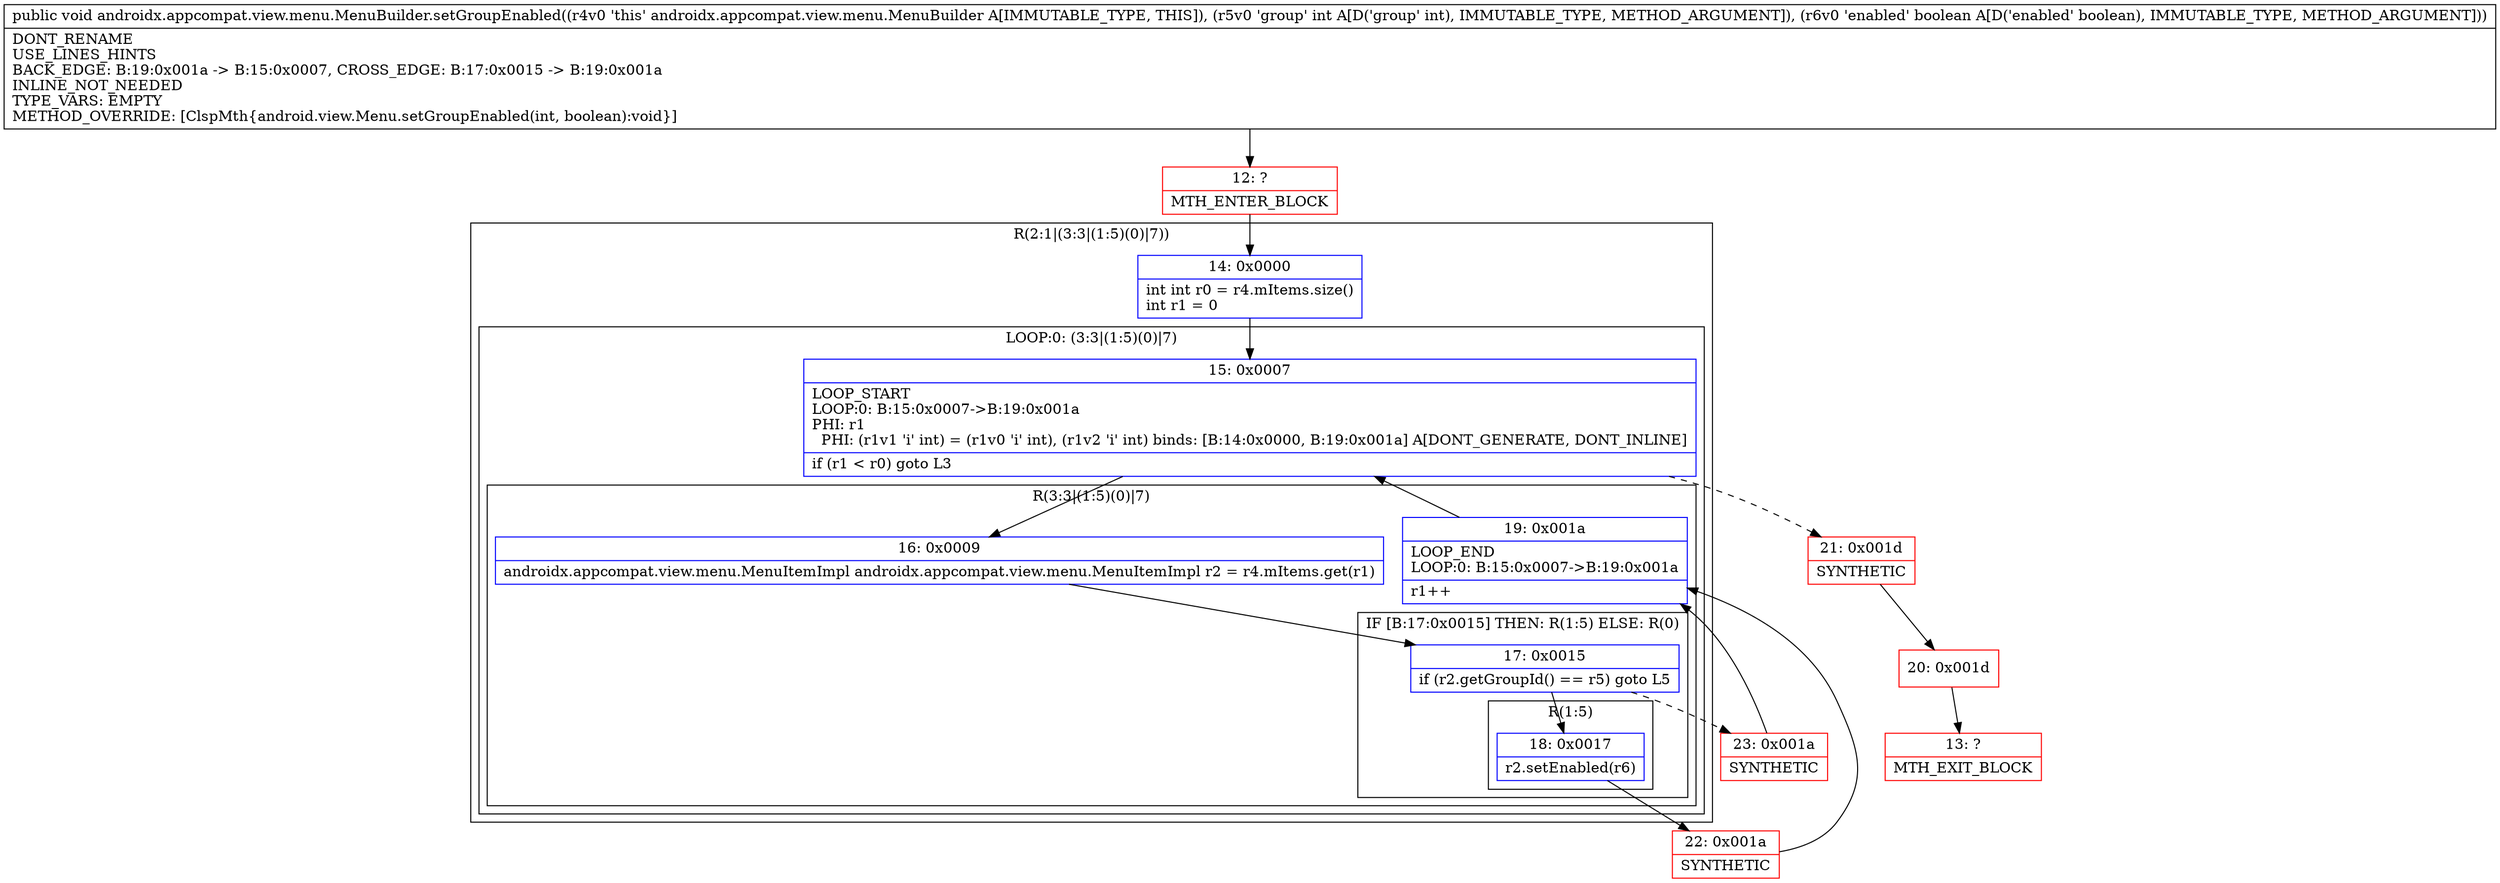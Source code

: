 digraph "CFG forandroidx.appcompat.view.menu.MenuBuilder.setGroupEnabled(IZ)V" {
subgraph cluster_Region_1685229992 {
label = "R(2:1|(3:3|(1:5)(0)|7))";
node [shape=record,color=blue];
Node_14 [shape=record,label="{14\:\ 0x0000|int int r0 = r4.mItems.size()\lint r1 = 0\l}"];
subgraph cluster_LoopRegion_506018050 {
label = "LOOP:0: (3:3|(1:5)(0)|7)";
node [shape=record,color=blue];
Node_15 [shape=record,label="{15\:\ 0x0007|LOOP_START\lLOOP:0: B:15:0x0007\-\>B:19:0x001a\lPHI: r1 \l  PHI: (r1v1 'i' int) = (r1v0 'i' int), (r1v2 'i' int) binds: [B:14:0x0000, B:19:0x001a] A[DONT_GENERATE, DONT_INLINE]\l|if (r1 \< r0) goto L3\l}"];
subgraph cluster_Region_106478603 {
label = "R(3:3|(1:5)(0)|7)";
node [shape=record,color=blue];
Node_16 [shape=record,label="{16\:\ 0x0009|androidx.appcompat.view.menu.MenuItemImpl androidx.appcompat.view.menu.MenuItemImpl r2 = r4.mItems.get(r1)\l}"];
subgraph cluster_IfRegion_1180243688 {
label = "IF [B:17:0x0015] THEN: R(1:5) ELSE: R(0)";
node [shape=record,color=blue];
Node_17 [shape=record,label="{17\:\ 0x0015|if (r2.getGroupId() == r5) goto L5\l}"];
subgraph cluster_Region_911614042 {
label = "R(1:5)";
node [shape=record,color=blue];
Node_18 [shape=record,label="{18\:\ 0x0017|r2.setEnabled(r6)\l}"];
}
subgraph cluster_Region_1376286583 {
label = "R(0)";
node [shape=record,color=blue];
}
}
Node_19 [shape=record,label="{19\:\ 0x001a|LOOP_END\lLOOP:0: B:15:0x0007\-\>B:19:0x001a\l|r1++\l}"];
}
}
}
Node_12 [shape=record,color=red,label="{12\:\ ?|MTH_ENTER_BLOCK\l}"];
Node_22 [shape=record,color=red,label="{22\:\ 0x001a|SYNTHETIC\l}"];
Node_23 [shape=record,color=red,label="{23\:\ 0x001a|SYNTHETIC\l}"];
Node_21 [shape=record,color=red,label="{21\:\ 0x001d|SYNTHETIC\l}"];
Node_20 [shape=record,color=red,label="{20\:\ 0x001d}"];
Node_13 [shape=record,color=red,label="{13\:\ ?|MTH_EXIT_BLOCK\l}"];
MethodNode[shape=record,label="{public void androidx.appcompat.view.menu.MenuBuilder.setGroupEnabled((r4v0 'this' androidx.appcompat.view.menu.MenuBuilder A[IMMUTABLE_TYPE, THIS]), (r5v0 'group' int A[D('group' int), IMMUTABLE_TYPE, METHOD_ARGUMENT]), (r6v0 'enabled' boolean A[D('enabled' boolean), IMMUTABLE_TYPE, METHOD_ARGUMENT]))  | DONT_RENAME\lUSE_LINES_HINTS\lBACK_EDGE: B:19:0x001a \-\> B:15:0x0007, CROSS_EDGE: B:17:0x0015 \-\> B:19:0x001a\lINLINE_NOT_NEEDED\lTYPE_VARS: EMPTY\lMETHOD_OVERRIDE: [ClspMth\{android.view.Menu.setGroupEnabled(int, boolean):void\}]\l}"];
MethodNode -> Node_12;Node_14 -> Node_15;
Node_15 -> Node_16;
Node_15 -> Node_21[style=dashed];
Node_16 -> Node_17;
Node_17 -> Node_18;
Node_17 -> Node_23[style=dashed];
Node_18 -> Node_22;
Node_19 -> Node_15;
Node_12 -> Node_14;
Node_22 -> Node_19;
Node_23 -> Node_19;
Node_21 -> Node_20;
Node_20 -> Node_13;
}

